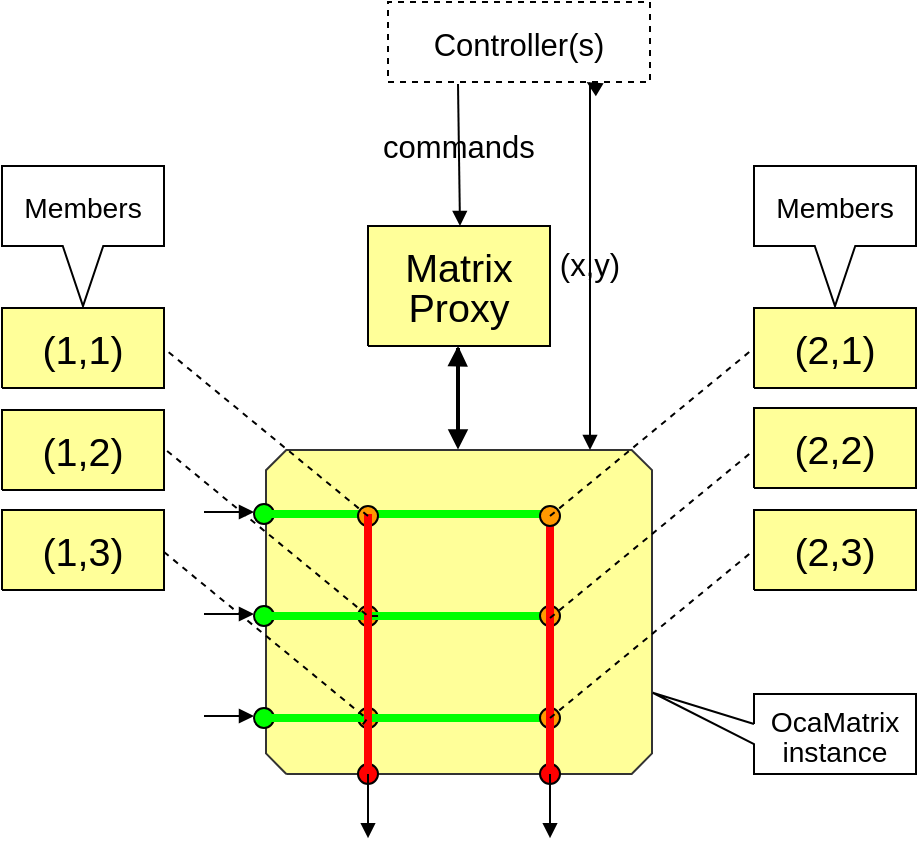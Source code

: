 <mxfile version="19.0.3" type="device"><diagram name="Figure 10" id="Matrices_2"><mxGraphModel dx="928" dy="670" grid="1" gridSize="10" guides="1" tooltips="1" connect="1" arrows="1" fold="1" page="1" pageScale="1" pageWidth="850" pageHeight="1100" math="0" shadow="0"><root><mxCell id="0"/><mxCell id="1" parent="0"/><mxCell id="2" style="vsdxID=1;fillColor=#ffff99;gradientColor=none;shape=stencil(lZLLDoMgEEW/hi1BRmlcW/sfJmIhpWCQvv6+0ImpqYnS3TzOkDtzIdBMqhsl4WwK3l3kQ/dBETgSzrVV0usQIwItgWZwXp69u9ke87FLZIqu7p5eeOJcRblIQ5y9sFAw9slPSBttF3Rd0kOZj8/NGa6BCpGPC8qLf7RsKFmtucGuRFS57M5+e7eOwdemQRuDLi/7v7bGEn4JaN8=);strokeColor=#333333;spacingBottom=-1;points=[];labelBackgroundColor=#ffff99;rounded=0;html=1;whiteSpace=wrap;" parent="1" vertex="1"><mxGeometry x="335" y="573" width="193" height="162" as="geometry"/></mxCell><mxCell id="3" style="vsdxID=4;fillColor=none;gradientColor=none;strokeColor=none;spacingBottom=-1;points=[];labelBackgroundColor=#ffff99;rounded=0;html=1;whiteSpace=wrap;" parent="1" vertex="1"><mxGeometry x="304" y="702" width="35" height="10" as="geometry"/></mxCell><mxCell id="4" style="vsdxID=5;fillColor=#00FF00;gradientColor=none;shape=stencil(vVHLDsIgEPwajiQI6RfU+h8bu22JCGRB2/69kG1iazx58DazM/vIjjBtmiCi0CplCjecbZ8nYc5Ca+snJJsLEqYTph0C4Ujh4XvmEaqzont41gkL96naodXKrGF6YSfQtUi0OXXDVlqPfJNP6usotUhYbJIUMmQb/GGrAxpRljVycDBuc1hKM2LclX8/7H9nFfB+82Cd45T2+mcspcSRmu4F);strokeColor=#000000;spacingBottom=-1;points=[];labelBackgroundColor=#ffff99;rounded=0;html=1;whiteSpace=wrap;" parent="3" vertex="1"><mxGeometry x="25" width="10" height="10" as="geometry"/></mxCell><mxCell id="51" style="vsdxID=6;edgeStyle=none;startArrow=none;endArrow=block;startSize=5;endSize=5;strokeColor=#000000;spacingTop=0;spacingBottom=-1;spacingLeft=0;spacingRight=0;verticalAlign=middle;html=1;labelBackgroundColor=#ffff99;rounded=0;" parent="3" edge="1"><mxGeometry relative="1" as="geometry"><mxPoint x="-1" as="offset"/><Array as="points"/><mxPoint y="4" as="sourcePoint"/><mxPoint x="25" y="4" as="targetPoint"/></mxGeometry></mxCell><mxCell id="5" style="vsdxID=7;fillColor=none;gradientColor=none;strokeColor=none;spacingBottom=-1;points=[];labelBackgroundColor=#ffff99;rounded=0;html=1;whiteSpace=wrap;" parent="1" vertex="1"><mxGeometry x="304" y="600" width="35" height="10" as="geometry"/></mxCell><mxCell id="6" style="vsdxID=8;fillColor=#00FF00;gradientColor=none;shape=stencil(vVHLDsIgEPwajiQI6RfU+h8bu22JCGRB2/69kG1iazx58DazM/vIjjBtmiCi0CplCjecbZ8nYc5Ca+snJJsLEqYTph0C4Ujh4XvmEaqzont41gkL96naodXKrGF6YSfQtUi0OXXDVlqPfJNP6usotUhYbJIUMmQb/GGrAxpRljVycDBuc1hKM2LclX8/7H9nFfB+82Cd45T2+mcspcSRmu4F);strokeColor=#000000;spacingBottom=-1;points=[];labelBackgroundColor=#ffff99;rounded=0;html=1;whiteSpace=wrap;" parent="5" vertex="1"><mxGeometry x="25" width="10" height="10" as="geometry"/></mxCell><mxCell id="52" style="vsdxID=9;edgeStyle=none;startArrow=none;endArrow=block;startSize=5;endSize=5;strokeColor=#000000;spacingTop=0;spacingBottom=-1;spacingLeft=0;spacingRight=0;verticalAlign=middle;html=1;labelBackgroundColor=#ffff99;rounded=0;" parent="5" edge="1"><mxGeometry relative="1" as="geometry"><mxPoint x="-1" as="offset"/><Array as="points"/><mxPoint y="4" as="sourcePoint"/><mxPoint x="25" y="4" as="targetPoint"/></mxGeometry></mxCell><mxCell id="7" style="vsdxID=11;fillColor=none;gradientColor=none;strokeColor=none;spacingBottom=-1;points=[];labelBackgroundColor=#ffff99;rounded=0;html=1;whiteSpace=wrap;" parent="1" vertex="1"><mxGeometry x="304" y="651" width="35" height="10" as="geometry"/></mxCell><mxCell id="8" style="vsdxID=12;fillColor=#00FF00;gradientColor=none;shape=stencil(vVHLDsIgEPwajiQI6RfU+h8bu22JCGRB2/69kG1iazx58DazM/vIjjBtmiCi0CplCjecbZ8nYc5Ca+snJJsLEqYTph0C4Ujh4XvmEaqzont41gkL96naodXKrGF6YSfQtUi0OXXDVlqPfJNP6usotUhYbJIUMmQb/GGrAxpRljVycDBuc1hKM2LclX8/7H9nFfB+82Cd45T2+mcspcSRmu4F);strokeColor=#000000;spacingBottom=-1;points=[];labelBackgroundColor=#ffff99;rounded=0;html=1;whiteSpace=wrap;" parent="7" vertex="1"><mxGeometry x="25" width="10" height="10" as="geometry"/></mxCell><mxCell id="54" style="vsdxID=13;edgeStyle=none;startArrow=none;endArrow=block;startSize=5;endSize=5;strokeColor=#000000;spacingTop=0;spacingBottom=-1;spacingLeft=0;spacingRight=0;verticalAlign=middle;html=1;labelBackgroundColor=#ffff99;rounded=0;" parent="7" edge="1"><mxGeometry relative="1" as="geometry"><mxPoint x="-1" as="offset"/><Array as="points"/><mxPoint y="4" as="sourcePoint"/><mxPoint x="25" y="4" as="targetPoint"/></mxGeometry></mxCell><mxCell id="9" value="&lt;div style=&quot;font-size: 1px&quot;&gt;&lt;font style=&quot;font-size:19.76px;font-family:Arial;color:#000000;direction:ltr;letter-spacing:0px;line-height:100%;opacity:1&quot;&gt;Matrix Proxy&lt;br/&gt;&lt;/font&gt;&lt;/div&gt;" style="verticalAlign=middle;align=center;vsdxID=14;fillColor=#ffff99;gradientColor=none;shape=stencil(nZBLDoAgDERP0z3SIyjew0SURgSD+Lu9kMZoXLhwN9O+tukAlrNpJg1SzDH4QW/URgNYgZTkjA4UkwJUgGXng+6DX1zLfmoymdXo17xh5zmRJ6Q42BWCfc2oJfdAr+Yv+AP9Cb7OJ3H/2JG1HNGz/84klThPVCc=);strokeColor=#000000;spacingBottom=-1;points=[[0.5,1,0],[0.5,0,0]];labelBackgroundColor=#ffff99;rounded=0;html=1;whiteSpace=wrap;" parent="1" vertex="1"><mxGeometry x="386" y="461" width="91" height="60" as="geometry"/></mxCell><mxCell id="10" value="&lt;div style=&quot;font-size: 1px&quot;&gt;&lt;font style=&quot;font-size:19.76px;font-family:Arial;color:#000000;direction:ltr;letter-spacing:0px;line-height:100%;opacity:1&quot;&gt;(1,2)&lt;br/&gt;&lt;/font&gt;&lt;/div&gt;" style="verticalAlign=middle;align=center;vsdxID=21;fillColor=#ffff99;gradientColor=none;shape=stencil(nZBLDoAgDERP0z3SIyjew0SURgSD+Lu9kMZoXLhwN9O+tukAlrNpJg1SzDH4QW/URgNYgZTkjA4UkwJUgGXng+6DX1zLfmoymdXo17xh5zmRJ6Q42BWCfc2oJfdAr+Yv+AP9Cb7OJ3H/2JG1HNGz/84klThPVCc=);strokeColor=#000000;spacingBottom=-1;points=[[1,0.5,0]];labelBackgroundColor=#ffff99;rounded=0;html=1;whiteSpace=wrap;" parent="1" vertex="1"><mxGeometry x="203" y="553" width="81" height="40" as="geometry"/></mxCell><mxCell id="11" value="&lt;div style=&quot;font-size: 1px&quot;&gt;&lt;font style=&quot;font-size:19.76px;font-family:Arial;color:#000000;direction:ltr;letter-spacing:0px;line-height:100%;opacity:1&quot;&gt;(1,3)&lt;br/&gt;&lt;/font&gt;&lt;/div&gt;" style="verticalAlign=middle;align=center;vsdxID=23;fillColor=#ffff99;gradientColor=none;shape=stencil(nZBLDoAgDERP0z3SIyjew0SURgSD+Lu9kMZoXLhwN9O+tukAlrNpJg1SzDH4QW/URgNYgZTkjA4UkwJUgGXng+6DX1zLfmoymdXo17xh5zmRJ6Q42BWCfc2oJfdAr+Yv+AP9Cb7OJ3H/2JG1HNGz/84klThPVCc=);strokeColor=#000000;spacingBottom=-1;points=[[1,0.5,0]];labelBackgroundColor=#ffff99;rounded=0;html=1;whiteSpace=wrap;" parent="1" vertex="1"><mxGeometry x="203" y="603" width="81" height="40" as="geometry"/></mxCell><mxCell id="12" value="&lt;div style=&quot;font-size: 1px&quot;&gt;&lt;font style=&quot;font-size:19.76px;font-family:Arial;color:#000000;direction:ltr;letter-spacing:0px;line-height:100%;opacity:1&quot;&gt;(1,1)&lt;br/&gt;&lt;/font&gt;&lt;/div&gt;" style="verticalAlign=middle;align=center;vsdxID=27;fillColor=#ffff99;gradientColor=none;shape=stencil(nZBLDoAgDERP0z3SIyjew0SURgSD+Lu9kMZoXLhwN9O+tukAlrNpJg1SzDH4QW/URgNYgZTkjA4UkwJUgGXng+6DX1zLfmoymdXo17xh5zmRJ6Q42BWCfc2oJfdAr+Yv+AP9Cb7OJ3H/2JG1HNGz/84klThPVCc=);strokeColor=#000000;spacingBottom=-1;points=[[0.5,0,0],[1,0.5,0]];labelBackgroundColor=#ffff99;rounded=0;html=1;whiteSpace=wrap;" parent="1" vertex="1"><mxGeometry x="203" y="502" width="81" height="40" as="geometry"/></mxCell><mxCell id="13" style="vsdxID=28;fillColor=none;gradientColor=none;strokeColor=none;spacingBottom=-1;points=[[0.5,0,0],[0,0.5,0]];labelBackgroundColor=none;rounded=0;html=1;whiteSpace=wrap;" parent="1" vertex="1"><mxGeometry x="579" y="502" width="81" height="142" as="geometry"/></mxCell><mxCell id="14" value="&lt;div style=&quot;font-size: 1px&quot;&gt;&lt;font style=&quot;font-size:19.76px;font-family:Arial;color:#000000;direction:ltr;letter-spacing:0px;line-height:100%;opacity:1&quot;&gt;(2,1)&lt;br/&gt;&lt;/font&gt;&lt;/div&gt;" style="verticalAlign=middle;align=center;vsdxID=29;fillColor=#ffff99;gradientColor=none;shape=stencil(nZBLDoAgDERP0z3SIyjew0SURgSD+Lu9kMZoXLhwN9O+tukAlrNpJg1SzDH4QW/URgNYgZTkjA4UkwJUgGXng+6DX1zLfmoymdXo17xh5zmRJ6Q42BWCfc2oJfdAr+Yv+AP9Cb7OJ3H/2JG1HNGz/84klThPVCc=);strokeColor=#000000;spacingBottom=-1;points=[[0,0.5,0]];labelBackgroundColor=#ffff99;rounded=0;html=1;whiteSpace=wrap;" parent="13" vertex="1"><mxGeometry width="81" height="40" as="geometry"/></mxCell><mxCell id="15" value="&lt;div style=&quot;font-size: 1px&quot;&gt;&lt;font style=&quot;font-size:19.76px;font-family:Arial;color:#000000;direction:ltr;letter-spacing:0px;line-height:100%;opacity:1&quot;&gt;(2,3)&lt;br/&gt;&lt;/font&gt;&lt;/div&gt;" style="verticalAlign=middle;align=center;vsdxID=30;fillColor=#ffff99;gradientColor=none;shape=stencil(nZBLDoAgDERP0z3SIyjew0SURgSD+Lu9kMZoXLhwN9O+tukAlrNpJg1SzDH4QW/URgNYgZTkjA4UkwJUgGXng+6DX1zLfmoymdXo17xh5zmRJ6Q42BWCfc2oJfdAr+Yv+AP9Cb7OJ3H/2JG1HNGz/84klThPVCc=);strokeColor=#000000;spacingBottom=-1;points=[[0,0.5,0]];labelBackgroundColor=#ffff99;rounded=0;html=1;whiteSpace=wrap;" parent="13" vertex="1"><mxGeometry y="101" width="81" height="40" as="geometry"/></mxCell><mxCell id="16" value="&lt;div style=&quot;font-size: 1px&quot;&gt;&lt;font style=&quot;font-size:19.76px;font-family:Arial;color:#000000;direction:ltr;letter-spacing:0px;line-height:100%;opacity:1&quot;&gt;(2,2)&lt;br/&gt;&lt;/font&gt;&lt;/div&gt;" style="verticalAlign=middle;align=center;vsdxID=31;fillColor=#ffff99;gradientColor=none;shape=stencil(nZBLDoAgDERP0z3SIyjew0SURgSD+Lu9kMZoXLhwN9O+tukAlrNpJg1SzDH4QW/URgNYgZTkjA4UkwJUgGXng+6DX1zLfmoymdXo17xh5zmRJ6Q42BWCfc2oJfdAr+Yv+AP9Cb7OJ3H/2JG1HNGz/84klThPVCc=);strokeColor=#000000;spacingBottom=-1;points=[];labelBackgroundColor=#ffff99;rounded=0;html=1;whiteSpace=wrap;" parent="13" vertex="1"><mxGeometry y="50" width="81" height="40" as="geometry"/></mxCell><mxCell id="17" value="&lt;div style=&quot;font-size: 1px&quot;&gt;&lt;font style=&quot;font-size:14.11px;font-family:Arial;color:#000000;direction:ltr;letter-spacing:0px;line-height:100%;opacity:1&quot;&gt;Members&lt;br/&gt;&lt;/font&gt;&lt;/div&gt;" style="verticalAlign=middle;align=center;vsdxID=33;fillColor=#FFFFFF;gradientColor=none;shape=stencil(lZPdDsIgDIWfhlvDaHAPMOd7LBkTIsLC8O/tBYnTYEbKXQtfT8opJdAtcpgFYXTxzp7FXY1eEjgQxpSRwikfIgI9gW6yTpycvZox5fMQyRhd7C0qPFIdjRWMPlMG7Y6/D46J1cpssnQbXGUQLEer7hletaFo2Rwte5DTvEJ5fQCK/uQ4L4p05nHTFtr4m11RuaLlGi/wHpdnF4Lvx5+U1mlvfu/zRQlHacmgfwE=);strokeColor=#000000;spacingBottom=-1;points=[];labelBackgroundColor=none;rounded=0;html=1;whiteSpace=wrap;" parent="1" vertex="1"><mxGeometry x="203" y="431" width="81" height="40" as="geometry"/></mxCell><mxCell id="18" value="&lt;div style=&quot;font-size: 1px&quot;&gt;&lt;font style=&quot;font-size:14.11px;font-family:Arial;color:#000000;direction:ltr;letter-spacing:0px;line-height:100%;opacity:1&quot;&gt;OcaMatrix&lt;br/&gt;instance&lt;br/&gt;&lt;/font&gt;&lt;/div&gt;" style="verticalAlign=middle;align=center;vsdxID=34;fillColor=#FFFFFF;gradientColor=none;shape=stencil(lZNdDoMgDIBPw6MGIbgDOHcPE3GQMTDI/m4/GJlbMJLy1pavX0KhiHaLGGaOCF6cNRf+kKMTiB4RIVILbqXzEaI9ot1kLD9bc9NjzOchkCG6mnswPGMfDh0Ev2JGDzX7FE6RVVLvsngfXDUAloGtLYFbGwzWpmh+BinNCszrBUD0N4fNIkuzAvPm7bJ0gbhkFtXmflVTsxYqT5/QB7//P0ml4vr8n6f74ktx12j/Bg==);strokeColor=#000000;spacingBottom=-1;points=[];labelBackgroundColor=none;rounded=0;html=1;whiteSpace=wrap;" parent="1" vertex="1"><mxGeometry x="579" y="695" width="81" height="40" as="geometry"/></mxCell><mxCell id="19" value="&lt;div style=&quot;font-size: 1px&quot;&gt;&lt;font style=&quot;font-size:14.11px;font-family:Arial;color:#000000;direction:ltr;letter-spacing:0px;line-height:100%;opacity:1&quot;&gt;Members&lt;br/&gt;&lt;/font&gt;&lt;/div&gt;" style="verticalAlign=middle;align=center;vsdxID=35;fillColor=#FFFFFF;gradientColor=none;shape=stencil(lZPdDsIgDIWfhlvDaHAPMOd7LBkTIsLC8O/tBYnTYEbKXQtfT8opJdAtcpgFYXTxzp7FXY1eEjgQxpSRwikfIgI9gW6yTpycvZox5fMQyRhd7C0qPFIdjRWMPlMG7Y6/D46J1cpssnQbXGUQLEer7hletaFo2Rwte5DTvEJ5fQCK/uQ4L4p05nHTFtr4m11RuaLlGi/wHpdnF4Lvx5+U1mlvfu/zRQlHacmgfwE=);strokeColor=#000000;spacingBottom=-1;points=[];labelBackgroundColor=none;rounded=0;html=1;whiteSpace=wrap;" parent="1" vertex="1"><mxGeometry x="579" y="431" width="81" height="40" as="geometry"/></mxCell><mxCell id="20" value="&lt;div style=&quot;font-size: 1px&quot;&gt;&lt;font style=&quot;font-size:15.52px;font-family:Arial;color:#000000;direction:ltr;letter-spacing:0px;line-height:100%;opacity:1&quot;&gt;Controller(s)&lt;br/&gt;&lt;/font&gt;&lt;/div&gt;" style="verticalAlign=middle;align=center;vsdxID=36;fillColor=#FFFFFF;gradientColor=none;shape=stencil(nZBLDoAgDERP0z3SIyjew0SURgSD+Lu9kMZoXLhwN9O+tukAlrNpJg1SzDH4QW/URgNYgZTkjA4UkwJUgGXng+6DX1zLfmoymdXo17xh5zmRJ6Q42BWCfc2oJfdAr+Yv+AP9Cb7OJ3H/2JG1HNGz/84klThPVCc=);dashed=1;strokeColor=#000000;spacingBottom=-1;points=[[0.77,1,0]];labelBackgroundColor=none;rounded=0;html=1;whiteSpace=wrap;" parent="1" vertex="1"><mxGeometry x="396" y="349" width="131" height="40" as="geometry"/></mxCell><mxCell id="21" value="&lt;div style=&quot;font-size: 1px&quot;&gt;&lt;font style=&quot;font-size:15.52px;font-family:Arial;color:#000000;direction:ltr;letter-spacing:0px;line-height:100%;opacity:1&quot;&gt;commands&lt;br/&gt;&lt;/font&gt;&lt;/div&gt;" style="verticalAlign=middle;align=center;vsdxID=39;fillColor=none;gradientColor=none;shape=stencil(nZBLDoAgDERP0z3SIyjew0SURgSD+Lu9kMZoXLhwN9O+tukAlrNpJg1SzDH4QW/URgNYgZTkjA4UkwJUgGXng+6DX1zLfmoymdXo17xh5zmRJ6Q42BWCfc2oJfdAr+Yv+AP9Cb7OJ3H/2JG1HNGz/84klThPVCc=);strokeColor=none;spacingBottom=-1;points=[];labelBackgroundColor=#ffffff;rounded=0;html=1;whiteSpace=wrap;" parent="1" vertex="1"><mxGeometry x="386" y="410" width="91" height="20" as="geometry"/></mxCell><mxCell id="22" value="&lt;div style=&quot;font-size: 1px&quot;&gt;&lt;font style=&quot;font-size:15.52px;font-family:Arial;color:#000000;direction:ltr;letter-spacing:0px;line-height:100%;opacity:1&quot;&gt;(x,y)&lt;br/&gt;&lt;/font&gt;&lt;/div&gt;" style="verticalAlign=middle;align=center;vsdxID=40;fillColor=none;gradientColor=none;shape=stencil(nZBLDoAgDERP0z3SIyjew0SURgSD+Lu9kMZoXLhwN9O+tukAlrNpJg1SzDH4QW/URgNYgZTkjA4UkwJUgGXng+6DX1zLfmoymdXo17xh5zmRJ6Q42BWCfc2oJfdAr+Yv+AP9Cb7OJ3H/2JG1HNGz/84klThPVCc=);strokeColor=none;spacingBottom=-1;points=[];labelBackgroundColor=#ffffff;rounded=0;html=1;whiteSpace=wrap;" parent="1" vertex="1"><mxGeometry x="472" y="469" width="50" height="20" as="geometry"/></mxCell><mxCell id="23" style="vsdxID=41;rotation=90;fillColor=#FF0000;gradientColor=none;shape=stencil(vVHLDsIgEPwajiQI6RfU+h8bu22JCGRB2/69kG1iazx58DazM/vIjjBtmiCi0CplCjecbZ8nYc5Ca+snJJsLEqYTph0C4Ujh4XvmEaqzont41gkL96naodXKrGF6YSfQtUi0OXXDVlqPfJNP6usotUhYbJIUMmQb/GGrAxpRljVycDBuc1hKM2LclX8/7H9nFfB+82Cd45T2+mcspcSRmu4F);strokeColor=#000000;spacingBottom=-1;points=[[0.5,0.5,0]];labelBackgroundColor=#ffff99;rounded=0;html=1;whiteSpace=wrap;" parent="1" vertex="1"><mxGeometry x="381" y="730" width="10" height="10" as="geometry"/></mxCell><mxCell id="24" style="vsdxID=42;rotation=90;fillColor=#FF0000;gradientColor=none;shape=stencil(vVHLDsIgEPwajiQI6RfU+h8bu22JCGRB2/69kG1iazx58DazM/vIjjBtmiCi0CplCjecbZ8nYc5Ca+snJJsLEqYTph0C4Ujh4XvmEaqzont41gkL96naodXKrGF6YSfQtUi0OXXDVlqPfJNP6usotUhYbJIUMmQb/GGrAxpRljVycDBuc1hKM2LclX8/7H9nFfB+82Cd45T2+mcspcSRmu4F);strokeColor=#000000;spacingBottom=-1;points=[[0.5,0.5,0]];labelBackgroundColor=#ffff99;rounded=0;html=1;whiteSpace=wrap;" parent="1" vertex="1"><mxGeometry x="472" y="730" width="10" height="10" as="geometry"/></mxCell><mxCell id="25" style="vsdxID=43;fillColor=#ff9900;gradientColor=none;shape=stencil(vVHLDsIgEPwajiQI6RfU+h8bu22JCGRB2/69kG1iazx58DazM/vIjjBtmiCi0CplCjecbZ8nYc5Ca+snJJsLEqYTph0C4Ujh4XvmEaqzont41gkL96naodXKrGF6YSfQtUi0OXXDVlqPfJNP6usotUhYbJIUMmQb/GGrAxpRljVycDBuc1hKM2LclX8/7H9nFfB+82Cd45T2+mcspcSRmu4F);strokeColor=#000000;spacingBottom=-1;points=[[0.5,0.5,0]];labelBackgroundColor=#ffff99;rounded=0;html=1;whiteSpace=wrap;" parent="1" vertex="1"><mxGeometry x="381" y="702" width="10" height="10" as="geometry"/></mxCell><mxCell id="49" style="vsdxID=2;edgeStyle=none;startArrow=none;endArrow=none;startSize=5;endSize=5;strokeWidth=4;strokeColor=#00FF00;spacingTop=0;spacingBottom=-1;spacingLeft=0;spacingRight=0;verticalAlign=middle;html=1;labelBackgroundColor=#ffff99;rounded=0;" parent="1" edge="1"><mxGeometry relative="1" as="geometry"><mxPoint x="-1" as="offset"/><Array as="points"/><mxPoint x="335" y="605" as="sourcePoint"/><mxPoint x="476" y="605" as="targetPoint"/></mxGeometry></mxCell><mxCell id="50" style="vsdxID=3;edgeStyle=none;startArrow=none;endArrow=none;startSize=5;endSize=5;strokeWidth=4;strokeColor=#00FF00;spacingTop=0;spacingBottom=-1;spacingLeft=0;spacingRight=0;verticalAlign=middle;html=1;labelBackgroundColor=#ffff99;rounded=0;" parent="1" edge="1"><mxGeometry relative="1" as="geometry"><mxPoint x="-1" as="offset"/><Array as="points"/><mxPoint x="335" y="707" as="sourcePoint"/><mxPoint x="476" y="707" as="targetPoint"/></mxGeometry></mxCell><mxCell id="26" style="vsdxID=44;fillColor=#ff9900;gradientColor=none;shape=stencil(vVHLDsIgEPwajiQI6RfU+h8bu22JCGRB2/69kG1iazx58DazM/vIjjBtmiCi0CplCjecbZ8nYc5Ca+snJJsLEqYTph0C4Ujh4XvmEaqzont41gkL96naodXKrGF6YSfQtUi0OXXDVlqPfJNP6usotUhYbJIUMmQb/GGrAxpRljVycDBuc1hKM2LclX8/7H9nFfB+82Cd45T2+mcspcSRmu4F);strokeColor=#000000;spacingBottom=-1;points=[[0.5,0.5,0]];labelBackgroundColor=#ffff99;rounded=0;html=1;whiteSpace=wrap;" parent="1" vertex="1"><mxGeometry x="381" y="651" width="10" height="10" as="geometry"/></mxCell><mxCell id="27" style="vsdxID=45;fillColor=#ff9900;gradientColor=none;shape=stencil(vVHLDsIgEPwajiQI6RfU+h8bu22JCGRB2/69kG1iazx58DazM/vIjjBtmiCi0CplCjecbZ8nYc5Ca+snJJsLEqYTph0C4Ujh4XvmEaqzont41gkL96naodXKrGF6YSfQtUi0OXXDVlqPfJNP6usotUhYbJIUMmQb/GGrAxpRljVycDBuc1hKM2LclX8/7H9nFfB+82Cd45T2+mcspcSRmu4F);strokeColor=#000000;spacingBottom=-1;points=[];labelBackgroundColor=#ffff99;rounded=0;html=1;whiteSpace=wrap;" parent="1" vertex="1"><mxGeometry x="381" y="601" width="10" height="10" as="geometry"/></mxCell><mxCell id="53" style="vsdxID=10;edgeStyle=none;startArrow=none;endArrow=none;startSize=5;endSize=5;strokeWidth=4;strokeColor=#00FF00;spacingTop=0;spacingBottom=-1;spacingLeft=0;spacingRight=0;verticalAlign=middle;html=1;labelBackgroundColor=#ffff99;rounded=0;" parent="1" edge="1"><mxGeometry relative="1" as="geometry"><mxPoint as="offset"/><Array as="points"/><mxPoint x="335" y="656" as="sourcePoint"/><mxPoint x="477" y="656" as="targetPoint"/></mxGeometry></mxCell><mxCell id="28" style="vsdxID=46;fillColor=#ff9900;gradientColor=none;shape=stencil(vVHLDsIgEPwajiQI6RfU+h8bu22JCGRB2/69kG1iazx58DazM/vIjjBtmiCi0CplCjecbZ8nYc5Ca+snJJsLEqYTph0C4Ujh4XvmEaqzont41gkL96naodXKrGF6YSfQtUi0OXXDVlqPfJNP6usotUhYbJIUMmQb/GGrAxpRljVycDBuc1hKM2LclX8/7H9nFfB+82Cd45T2+mcspcSRmu4F);strokeColor=#000000;spacingBottom=-1;points=[];labelBackgroundColor=#ffff99;rounded=0;html=1;whiteSpace=wrap;" parent="1" vertex="1"><mxGeometry x="472" y="702" width="10" height="10" as="geometry"/></mxCell><mxCell id="29" style="vsdxID=47;fillColor=#ff9900;gradientColor=none;shape=stencil(vVHLDsIgEPwajiQI6RfU+h8bu22JCGRB2/69kG1iazx58DazM/vIjjBtmiCi0CplCjecbZ8nYc5Ca+snJJsLEqYTph0C4Ujh4XvmEaqzont41gkL96naodXKrGF6YSfQtUi0OXXDVlqPfJNP6usotUhYbJIUMmQb/GGrAxpRljVycDBuc1hKM2LclX8/7H9nFfB+82Cd45T2+mcspcSRmu4F);strokeColor=#000000;spacingBottom=-1;points=[];labelBackgroundColor=#ffff99;rounded=0;html=1;whiteSpace=wrap;" parent="1" vertex="1"><mxGeometry x="472" y="651" width="10" height="10" as="geometry"/></mxCell><mxCell id="55" style="vsdxID=15;edgeStyle=none;startArrow=none;endArrow=none;startSize=5;endSize=5;strokeWidth=4;strokeColor=#FF0000;spacingTop=0;spacingBottom=-1;spacingLeft=0;spacingRight=0;verticalAlign=middle;html=1;labelBackgroundColor=#ffff99;rounded=0;" parent="1" edge="1"><mxGeometry relative="1" as="geometry"><Array as="points"/><mxPoint x="386" y="605" as="sourcePoint"/><mxPoint x="386" y="737" as="targetPoint"/></mxGeometry></mxCell><mxCell id="56" style="vsdxID=16;edgeStyle=none;startArrow=none;endArrow=none;startSize=5;endSize=5;strokeWidth=4;strokeColor=#FF0000;spacingTop=0;spacingBottom=-1;spacingLeft=0;spacingRight=0;verticalAlign=middle;html=1;labelBackgroundColor=#ffff99;rounded=0;" parent="1" edge="1"><mxGeometry relative="1" as="geometry"><Array as="points"/><mxPoint x="477" y="606" as="sourcePoint"/><mxPoint x="477" y="737" as="targetPoint"/></mxGeometry></mxCell><mxCell id="30" style="vsdxID=48;fillColor=#ff9900;gradientColor=none;shape=stencil(vVHLDsIgEPwajiQI6RfU+h8bu22JCGRB2/69kG1iazx58DazM/vIjjBtmiCi0CplCjecbZ8nYc5Ca+snJJsLEqYTph0C4Ujh4XvmEaqzont41gkL96naodXKrGF6YSfQtUi0OXXDVlqPfJNP6usotUhYbJIUMmQb/GGrAxpRljVycDBuc1hKM2LclX8/7H9nFfB+82Cd45T2+mcspcSRmu4F);strokeColor=#000000;spacingBottom=-1;points=[];labelBackgroundColor=#ffff99;rounded=0;html=1;whiteSpace=wrap;" parent="1" vertex="1"><mxGeometry x="472" y="601" width="10" height="10" as="geometry"/></mxCell><mxCell id="31" parent="1" vertex="1"><mxGeometry x="497" y="573" as="geometry"/></mxCell><mxCell id="32" style="vsdxID=37;edgeStyle=none;startArrow=block;endArrow=block;startSize=5;endSize=5;strokeColor=#000000;spacingTop=0;spacingBottom=-1;spacingLeft=0;spacingRight=0;verticalAlign=middle;html=1;labelBackgroundColor=#ffffff;rounded=0;" parent="1" source="20" target="31" edge="1"><mxGeometry relative="1" as="geometry"><Array as="points"><mxPoint x="497" y="390"/></Array></mxGeometry></mxCell><mxCell id="33" parent="1" vertex="1"><mxGeometry x="431" y="573" as="geometry"/></mxCell><mxCell id="34" style="vsdxID=32;edgeStyle=none;startArrow=block;endArrow=block;startSize=5;endSize=5;strokeWidth=2;strokeColor=#000000;spacingTop=0;spacingBottom=-1;spacingLeft=0;spacingRight=0;verticalAlign=middle;html=1;labelBackgroundColor=none;rounded=0;" parent="1" source="9" target="33" edge="1"><mxGeometry relative="1" as="geometry"><Array as="points"><mxPoint x="431" y="522"/><mxPoint x="431" y="572.8"/></Array></mxGeometry></mxCell><mxCell id="35" parent="1" vertex="1"><mxGeometry x="386" y="606" as="geometry"/></mxCell><mxCell id="36" style="vsdxID=26;edgeStyle=none;dashed=1;startArrow=none;endArrow=none;startSize=5;endSize=5;strokeColor=#000000;spacingTop=0;spacingBottom=-1;spacingLeft=0;spacingRight=0;verticalAlign=middle;html=1;labelBackgroundColor=none;rounded=0;" parent="1" source="35" target="12" edge="1"><mxGeometry relative="1" as="geometry"><Array as="points"><mxPoint x="386" y="606"/><mxPoint x="284.4" y="522.52"/></Array></mxGeometry></mxCell><mxCell id="37" parent="1" vertex="1"><mxGeometry x="477" y="707" as="geometry"/></mxCell><mxCell id="57" style="vsdxID=38;edgeStyle=none;startArrow=block;endArrow=none;startSize=5;endSize=5;strokeColor=#000000;spacingTop=0;spacingBottom=-1;spacingLeft=0;spacingRight=0;verticalAlign=bottom;html=1;labelBackgroundColor=#ffffff;rounded=0;" parent="1" edge="1"><mxGeometry relative="1" as="geometry"><Array as="points"/><mxPoint x="432" y="461" as="sourcePoint"/><mxPoint x="431" y="390" as="targetPoint"/></mxGeometry></mxCell><mxCell id="38" style="vsdxID=25;edgeStyle=none;dashed=1;startArrow=none;endArrow=none;startSize=5;endSize=5;strokeColor=#000000;spacingTop=0;spacingBottom=-1;spacingLeft=0;spacingRight=0;verticalAlign=middle;html=1;labelBackgroundColor=none;rounded=0;" parent="1" source="37" target="15" edge="1"><mxGeometry relative="1" as="geometry"><Array as="points"><mxPoint x="477" y="707"/><mxPoint x="578.6" y="623.39"/></Array></mxGeometry></mxCell><mxCell id="39" parent="1" vertex="1"><mxGeometry x="477" y="657" as="geometry"/></mxCell><mxCell id="40" style="vsdxID=24;edgeStyle=none;dashed=1;startArrow=none;endArrow=none;startSize=5;endSize=5;strokeColor=#000000;spacingTop=0;spacingBottom=-1;spacingLeft=0;spacingRight=0;verticalAlign=middle;html=1;labelBackgroundColor=none;rounded=0;" parent="1" source="39" target="13" edge="1"><mxGeometry relative="1" as="geometry"><Array as="points"><mxPoint x="477" y="657"/><mxPoint x="578.6" y="573.39"/></Array></mxGeometry></mxCell><mxCell id="41" parent="1" vertex="1"><mxGeometry x="386" y="768" as="geometry"/></mxCell><mxCell id="42" style="vsdxID=17;edgeStyle=none;startArrow=none;endArrow=block;startSize=5;endSize=5;strokeColor=#000000;spacingTop=0;spacingBottom=-1;spacingLeft=0;spacingRight=0;verticalAlign=middle;html=1;labelBackgroundColor=#ffff99;rounded=0;" parent="1" source="23" target="41" edge="1"><mxGeometry relative="1" as="geometry"><Array as="points"><mxPoint x="386" y="735"/><mxPoint x="386" y="767.07"/></Array></mxGeometry></mxCell><mxCell id="43" parent="1" vertex="1"><mxGeometry x="477" y="768" as="geometry"/></mxCell><mxCell id="44" style="vsdxID=18;edgeStyle=none;startArrow=none;endArrow=block;startSize=5;endSize=5;strokeColor=#000000;spacingTop=0;spacingBottom=-1;spacingLeft=0;spacingRight=0;verticalAlign=middle;html=1;labelBackgroundColor=#ffff99;rounded=0;" parent="1" source="24" target="43" edge="1"><mxGeometry relative="1" as="geometry"><Array as="points"><mxPoint x="477" y="735"/><mxPoint x="477" y="767.07"/></Array></mxGeometry></mxCell><mxCell id="45" parent="1" vertex="1"><mxGeometry x="477" y="606" as="geometry"/></mxCell><mxCell id="46" style="vsdxID=19;edgeStyle=none;dashed=1;startArrow=none;endArrow=none;startSize=5;endSize=5;strokeColor=#000000;spacingTop=0;spacingBottom=-1;spacingLeft=0;spacingRight=0;verticalAlign=middle;html=1;labelBackgroundColor=none;rounded=0;" parent="1" source="45" target="14" edge="1"><mxGeometry relative="1" as="geometry"><Array as="points"><mxPoint x="477" y="606"/><mxPoint x="578.6" y="522.39"/></Array></mxGeometry></mxCell><mxCell id="47" style="vsdxID=20;edgeStyle=none;dashed=1;startArrow=none;endArrow=none;startSize=5;endSize=5;strokeColor=#000000;spacingTop=0;spacingBottom=-1;spacingLeft=0;spacingRight=0;verticalAlign=middle;html=1;labelBackgroundColor=none;rounded=0;" parent="1" source="26" target="10" edge="1"><mxGeometry relative="1" as="geometry"><Array as="points"><mxPoint x="386" y="656"/><mxPoint x="284.4" y="572.52"/></Array></mxGeometry></mxCell><mxCell id="48" style="vsdxID=22;edgeStyle=none;dashed=1;startArrow=none;endArrow=none;startSize=5;endSize=5;strokeColor=#000000;spacingTop=0;spacingBottom=-1;spacingLeft=0;spacingRight=0;verticalAlign=middle;html=1;labelBackgroundColor=none;rounded=0;" parent="1" source="11" target="25" edge="1"><mxGeometry relative="1" as="geometry"><Array as="points"><mxPoint x="284" y="624"/><mxPoint x="385.6" y="707.48"/></Array></mxGeometry></mxCell></root></mxGraphModel></diagram></mxfile>